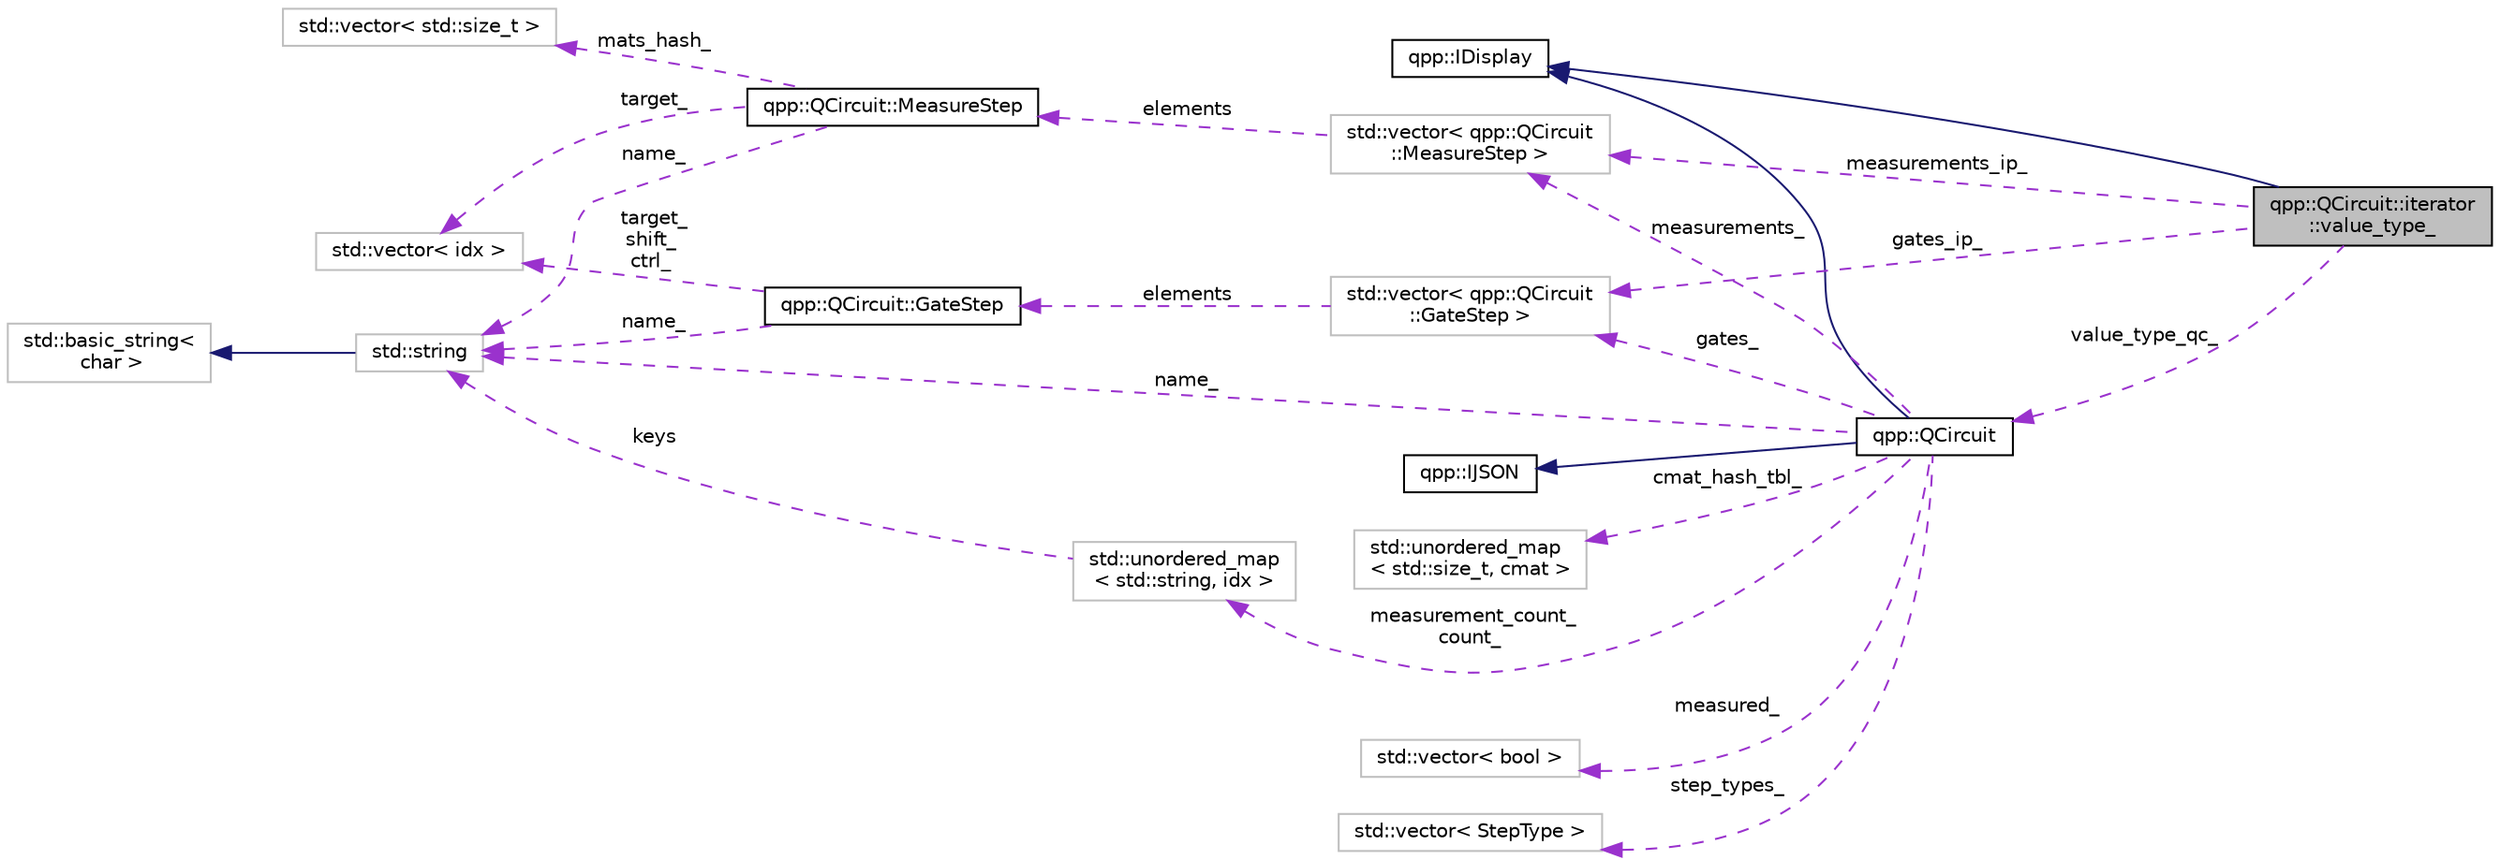 digraph "qpp::QCircuit::iterator::value_type_"
{
  edge [fontname="Helvetica",fontsize="10",labelfontname="Helvetica",labelfontsize="10"];
  node [fontname="Helvetica",fontsize="10",shape=record];
  rankdir="LR";
  Node2 [label="qpp::QCircuit::iterator\l::value_type_",height=0.2,width=0.4,color="black", fillcolor="grey75", style="filled", fontcolor="black"];
  Node3 -> Node2 [dir="back",color="midnightblue",fontsize="10",style="solid",fontname="Helvetica"];
  Node3 [label="qpp::IDisplay",height=0.2,width=0.4,color="black", fillcolor="white", style="filled",URL="$classqpp_1_1_i_display.html",tooltip="Abstract class (interface) that mandates the definition of virtual std::ostream& display(std::ostream..."];
  Node4 -> Node2 [dir="back",color="darkorchid3",fontsize="10",style="dashed",label=" measurements_ip_" ,fontname="Helvetica"];
  Node4 [label="std::vector\< qpp::QCircuit\l::MeasureStep \>",height=0.2,width=0.4,color="grey75", fillcolor="white", style="filled"];
  Node5 -> Node4 [dir="back",color="darkorchid3",fontsize="10",style="dashed",label=" elements" ,fontname="Helvetica"];
  Node5 [label="qpp::QCircuit::MeasureStep",height=0.2,width=0.4,color="black", fillcolor="white", style="filled",URL="$structqpp_1_1_q_circuit_1_1_measure_step.html",tooltip="One step consisting only of measurements in the circuit. "];
  Node6 -> Node5 [dir="back",color="darkorchid3",fontsize="10",style="dashed",label=" mats_hash_" ,fontname="Helvetica"];
  Node6 [label="std::vector\< std::size_t \>",height=0.2,width=0.4,color="grey75", fillcolor="white", style="filled"];
  Node7 -> Node5 [dir="back",color="darkorchid3",fontsize="10",style="dashed",label=" target_" ,fontname="Helvetica"];
  Node7 [label="std::vector\< idx \>",height=0.2,width=0.4,color="grey75", fillcolor="white", style="filled"];
  Node8 -> Node5 [dir="back",color="darkorchid3",fontsize="10",style="dashed",label=" name_" ,fontname="Helvetica"];
  Node8 [label="std::string",height=0.2,width=0.4,color="grey75", fillcolor="white", style="filled",tooltip="STL class. "];
  Node9 -> Node8 [dir="back",color="midnightblue",fontsize="10",style="solid",fontname="Helvetica"];
  Node9 [label="std::basic_string\<\l char \>",height=0.2,width=0.4,color="grey75", fillcolor="white", style="filled",tooltip="STL class. "];
  Node10 -> Node2 [dir="back",color="darkorchid3",fontsize="10",style="dashed",label=" gates_ip_" ,fontname="Helvetica"];
  Node10 [label="std::vector\< qpp::QCircuit\l::GateStep \>",height=0.2,width=0.4,color="grey75", fillcolor="white", style="filled"];
  Node11 -> Node10 [dir="back",color="darkorchid3",fontsize="10",style="dashed",label=" elements" ,fontname="Helvetica"];
  Node11 [label="qpp::QCircuit::GateStep",height=0.2,width=0.4,color="black", fillcolor="white", style="filled",URL="$structqpp_1_1_q_circuit_1_1_gate_step.html",tooltip="One step consisting only of gates/operators in the circuit. "];
  Node7 -> Node11 [dir="back",color="darkorchid3",fontsize="10",style="dashed",label=" target_\nshift_\nctrl_" ,fontname="Helvetica"];
  Node8 -> Node11 [dir="back",color="darkorchid3",fontsize="10",style="dashed",label=" name_" ,fontname="Helvetica"];
  Node12 -> Node2 [dir="back",color="darkorchid3",fontsize="10",style="dashed",label=" value_type_qc_" ,fontname="Helvetica"];
  Node12 [label="qpp::QCircuit",height=0.2,width=0.4,color="black", fillcolor="white", style="filled",URL="$classqpp_1_1_q_circuit.html",tooltip="Quantum circuit description. "];
  Node3 -> Node12 [dir="back",color="midnightblue",fontsize="10",style="solid",fontname="Helvetica"];
  Node13 -> Node12 [dir="back",color="midnightblue",fontsize="10",style="solid",fontname="Helvetica"];
  Node13 [label="qpp::IJSON",height=0.2,width=0.4,color="black", fillcolor="white", style="filled",URL="$classqpp_1_1_i_j_s_o_n.html",tooltip="Abstract class (interface) that mandates the definition of very basic JSON serialization support..."];
  Node14 -> Node12 [dir="back",color="darkorchid3",fontsize="10",style="dashed",label=" measurement_count_\ncount_" ,fontname="Helvetica"];
  Node14 [label="std::unordered_map\l\< std::string, idx \>",height=0.2,width=0.4,color="grey75", fillcolor="white", style="filled"];
  Node8 -> Node14 [dir="back",color="darkorchid3",fontsize="10",style="dashed",label=" keys" ,fontname="Helvetica"];
  Node4 -> Node12 [dir="back",color="darkorchid3",fontsize="10",style="dashed",label=" measurements_" ,fontname="Helvetica"];
  Node10 -> Node12 [dir="back",color="darkorchid3",fontsize="10",style="dashed",label=" gates_" ,fontname="Helvetica"];
  Node8 -> Node12 [dir="back",color="darkorchid3",fontsize="10",style="dashed",label=" name_" ,fontname="Helvetica"];
  Node15 -> Node12 [dir="back",color="darkorchid3",fontsize="10",style="dashed",label=" cmat_hash_tbl_" ,fontname="Helvetica"];
  Node15 [label="std::unordered_map\l\< std::size_t, cmat \>",height=0.2,width=0.4,color="grey75", fillcolor="white", style="filled"];
  Node16 -> Node12 [dir="back",color="darkorchid3",fontsize="10",style="dashed",label=" measured_" ,fontname="Helvetica"];
  Node16 [label="std::vector\< bool \>",height=0.2,width=0.4,color="grey75", fillcolor="white", style="filled"];
  Node17 -> Node12 [dir="back",color="darkorchid3",fontsize="10",style="dashed",label=" step_types_" ,fontname="Helvetica"];
  Node17 [label="std::vector\< StepType \>",height=0.2,width=0.4,color="grey75", fillcolor="white", style="filled"];
}
